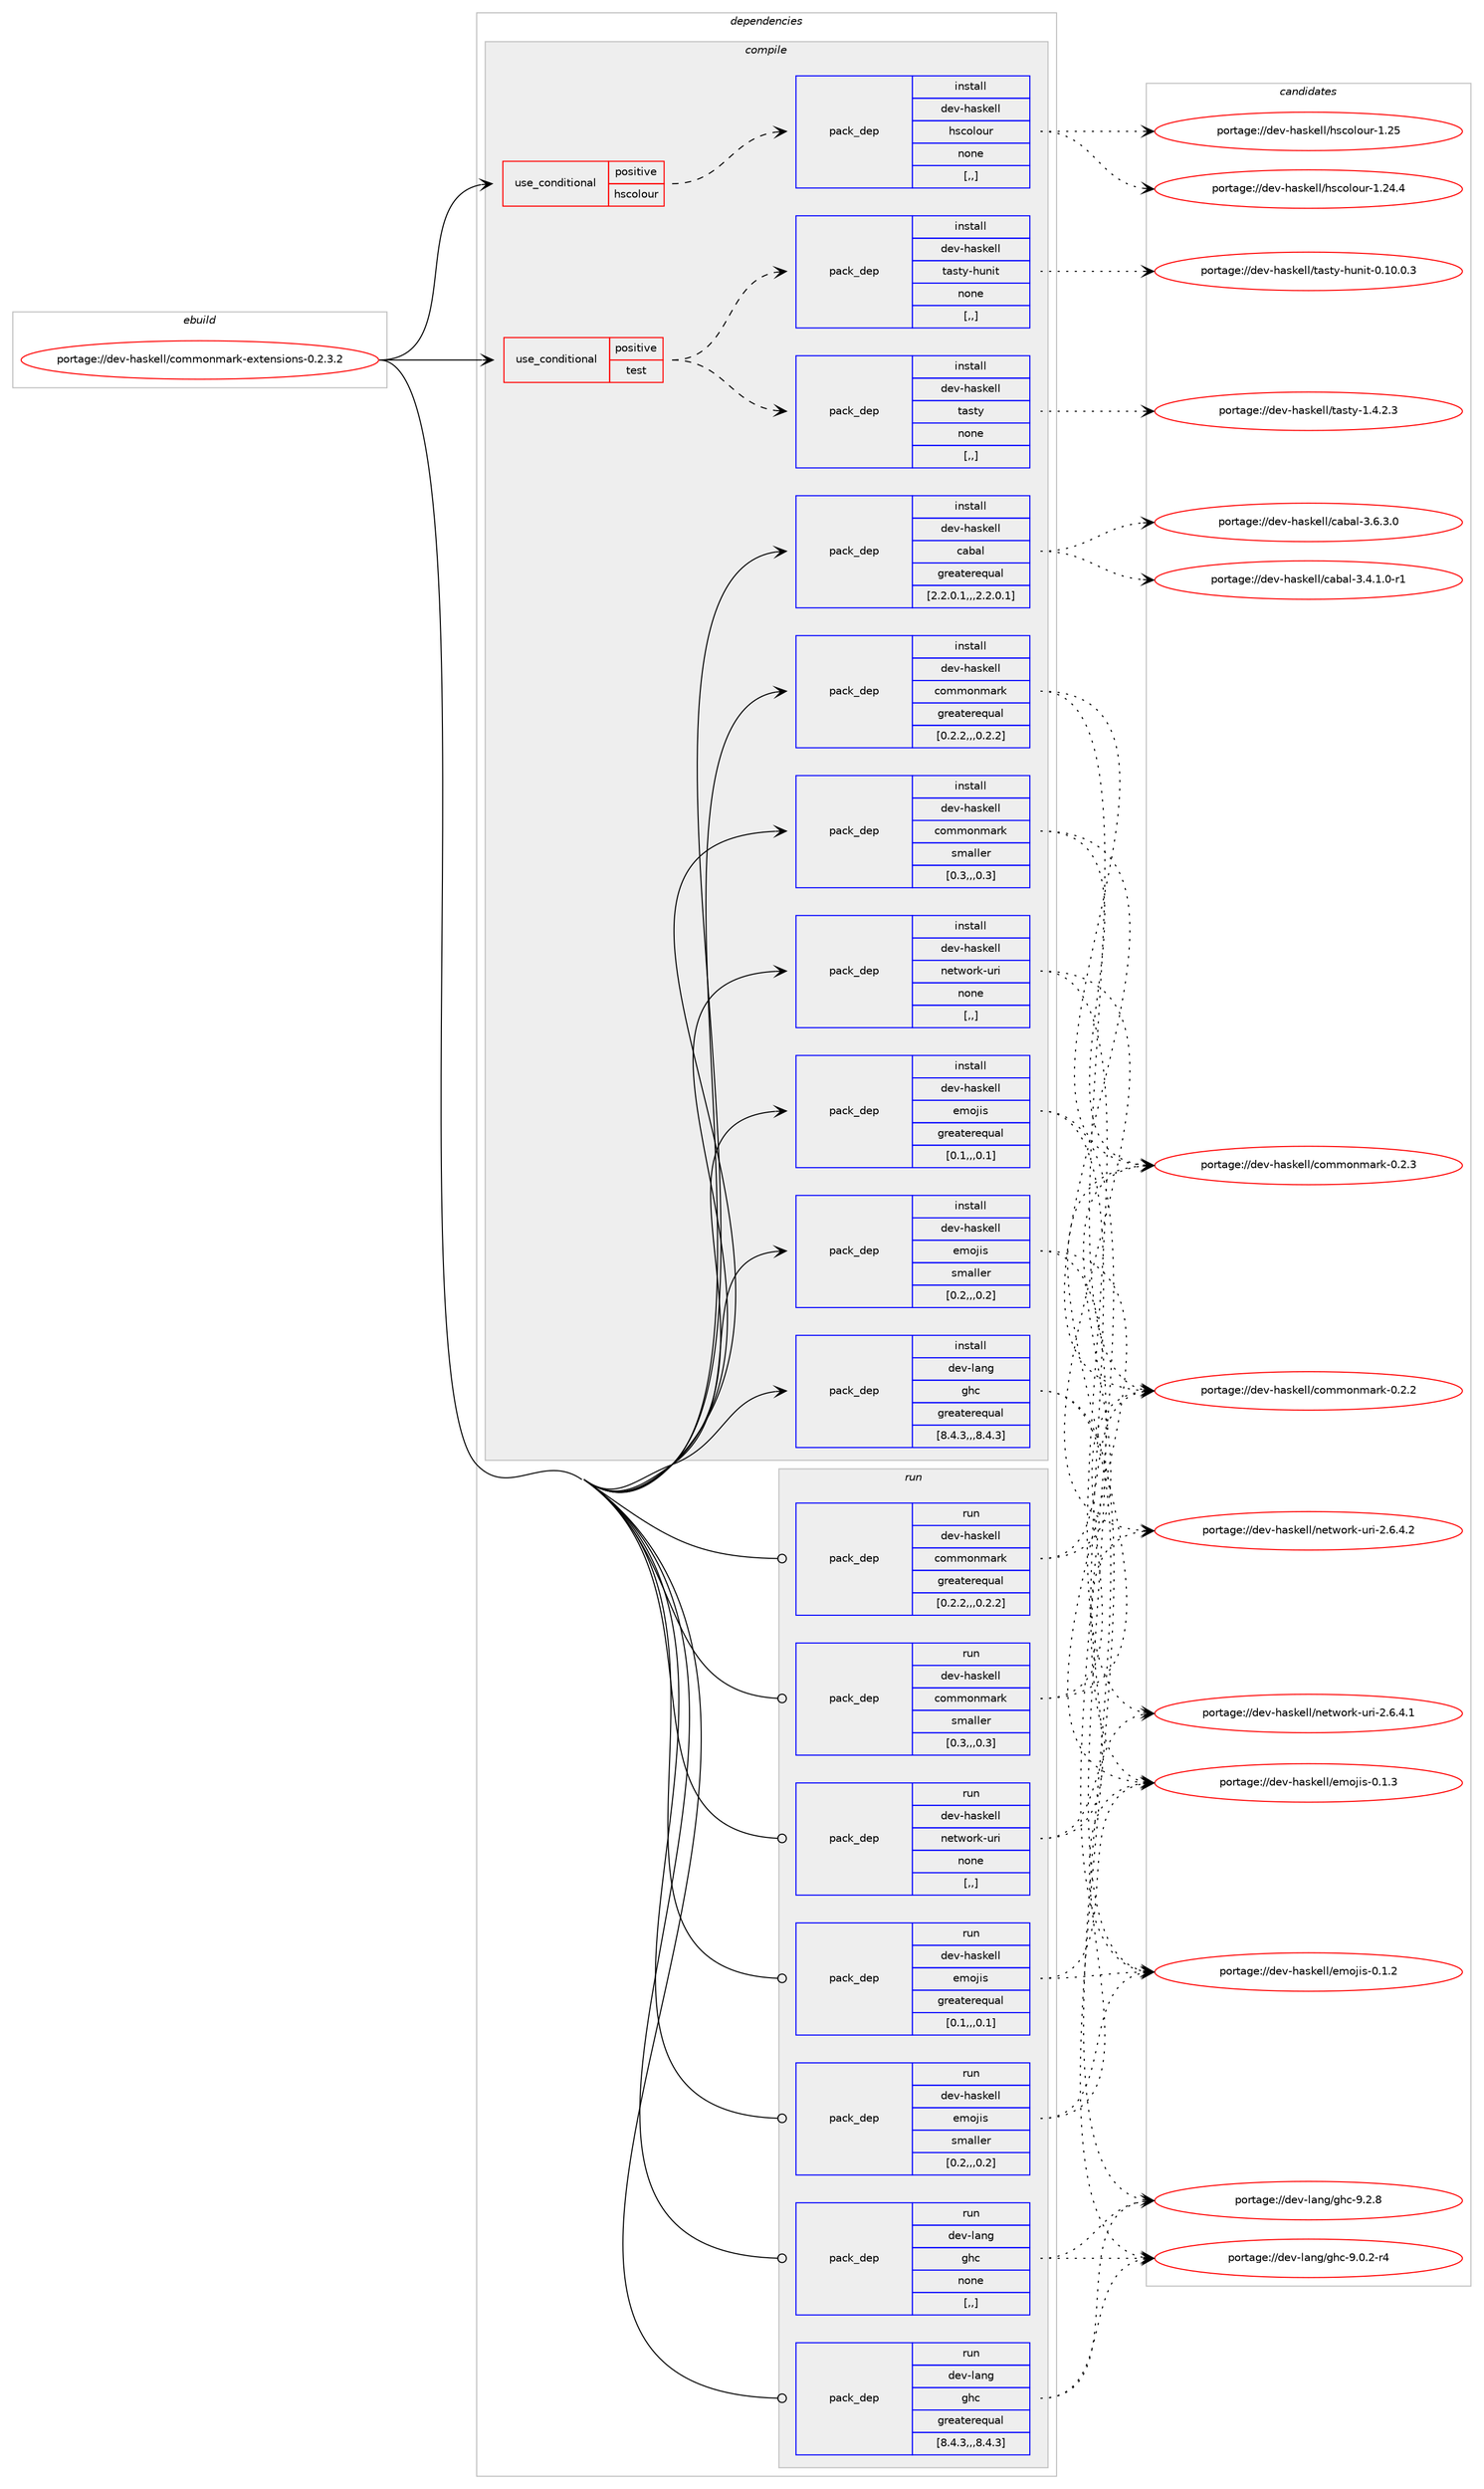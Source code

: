 digraph prolog {

# *************
# Graph options
# *************

newrank=true;
concentrate=true;
compound=true;
graph [rankdir=LR,fontname=Helvetica,fontsize=10,ranksep=1.5];#, ranksep=2.5, nodesep=0.2];
edge  [arrowhead=vee];
node  [fontname=Helvetica,fontsize=10];

# **********
# The ebuild
# **********

subgraph cluster_leftcol {
color=gray;
label=<<i>ebuild</i>>;
id [label="portage://dev-haskell/commonmark-extensions-0.2.3.2", color=red, width=4, href="../dev-haskell/commonmark-extensions-0.2.3.2.svg"];
}

# ****************
# The dependencies
# ****************

subgraph cluster_midcol {
color=gray;
label=<<i>dependencies</i>>;
subgraph cluster_compile {
fillcolor="#eeeeee";
style=filled;
label=<<i>compile</i>>;
subgraph cond150376 {
dependency572339 [label=<<TABLE BORDER="0" CELLBORDER="1" CELLSPACING="0" CELLPADDING="4"><TR><TD ROWSPAN="3" CELLPADDING="10">use_conditional</TD></TR><TR><TD>positive</TD></TR><TR><TD>hscolour</TD></TR></TABLE>>, shape=none, color=red];
subgraph pack417395 {
dependency572340 [label=<<TABLE BORDER="0" CELLBORDER="1" CELLSPACING="0" CELLPADDING="4" WIDTH="220"><TR><TD ROWSPAN="6" CELLPADDING="30">pack_dep</TD></TR><TR><TD WIDTH="110">install</TD></TR><TR><TD>dev-haskell</TD></TR><TR><TD>hscolour</TD></TR><TR><TD>none</TD></TR><TR><TD>[,,]</TD></TR></TABLE>>, shape=none, color=blue];
}
dependency572339:e -> dependency572340:w [weight=20,style="dashed",arrowhead="vee"];
}
id:e -> dependency572339:w [weight=20,style="solid",arrowhead="vee"];
subgraph cond150377 {
dependency572341 [label=<<TABLE BORDER="0" CELLBORDER="1" CELLSPACING="0" CELLPADDING="4"><TR><TD ROWSPAN="3" CELLPADDING="10">use_conditional</TD></TR><TR><TD>positive</TD></TR><TR><TD>test</TD></TR></TABLE>>, shape=none, color=red];
subgraph pack417396 {
dependency572342 [label=<<TABLE BORDER="0" CELLBORDER="1" CELLSPACING="0" CELLPADDING="4" WIDTH="220"><TR><TD ROWSPAN="6" CELLPADDING="30">pack_dep</TD></TR><TR><TD WIDTH="110">install</TD></TR><TR><TD>dev-haskell</TD></TR><TR><TD>tasty</TD></TR><TR><TD>none</TD></TR><TR><TD>[,,]</TD></TR></TABLE>>, shape=none, color=blue];
}
dependency572341:e -> dependency572342:w [weight=20,style="dashed",arrowhead="vee"];
subgraph pack417397 {
dependency572343 [label=<<TABLE BORDER="0" CELLBORDER="1" CELLSPACING="0" CELLPADDING="4" WIDTH="220"><TR><TD ROWSPAN="6" CELLPADDING="30">pack_dep</TD></TR><TR><TD WIDTH="110">install</TD></TR><TR><TD>dev-haskell</TD></TR><TR><TD>tasty-hunit</TD></TR><TR><TD>none</TD></TR><TR><TD>[,,]</TD></TR></TABLE>>, shape=none, color=blue];
}
dependency572341:e -> dependency572343:w [weight=20,style="dashed",arrowhead="vee"];
}
id:e -> dependency572341:w [weight=20,style="solid",arrowhead="vee"];
subgraph pack417398 {
dependency572344 [label=<<TABLE BORDER="0" CELLBORDER="1" CELLSPACING="0" CELLPADDING="4" WIDTH="220"><TR><TD ROWSPAN="6" CELLPADDING="30">pack_dep</TD></TR><TR><TD WIDTH="110">install</TD></TR><TR><TD>dev-haskell</TD></TR><TR><TD>cabal</TD></TR><TR><TD>greaterequal</TD></TR><TR><TD>[2.2.0.1,,,2.2.0.1]</TD></TR></TABLE>>, shape=none, color=blue];
}
id:e -> dependency572344:w [weight=20,style="solid",arrowhead="vee"];
subgraph pack417399 {
dependency572345 [label=<<TABLE BORDER="0" CELLBORDER="1" CELLSPACING="0" CELLPADDING="4" WIDTH="220"><TR><TD ROWSPAN="6" CELLPADDING="30">pack_dep</TD></TR><TR><TD WIDTH="110">install</TD></TR><TR><TD>dev-haskell</TD></TR><TR><TD>commonmark</TD></TR><TR><TD>greaterequal</TD></TR><TR><TD>[0.2.2,,,0.2.2]</TD></TR></TABLE>>, shape=none, color=blue];
}
id:e -> dependency572345:w [weight=20,style="solid",arrowhead="vee"];
subgraph pack417400 {
dependency572346 [label=<<TABLE BORDER="0" CELLBORDER="1" CELLSPACING="0" CELLPADDING="4" WIDTH="220"><TR><TD ROWSPAN="6" CELLPADDING="30">pack_dep</TD></TR><TR><TD WIDTH="110">install</TD></TR><TR><TD>dev-haskell</TD></TR><TR><TD>commonmark</TD></TR><TR><TD>smaller</TD></TR><TR><TD>[0.3,,,0.3]</TD></TR></TABLE>>, shape=none, color=blue];
}
id:e -> dependency572346:w [weight=20,style="solid",arrowhead="vee"];
subgraph pack417401 {
dependency572347 [label=<<TABLE BORDER="0" CELLBORDER="1" CELLSPACING="0" CELLPADDING="4" WIDTH="220"><TR><TD ROWSPAN="6" CELLPADDING="30">pack_dep</TD></TR><TR><TD WIDTH="110">install</TD></TR><TR><TD>dev-haskell</TD></TR><TR><TD>emojis</TD></TR><TR><TD>greaterequal</TD></TR><TR><TD>[0.1,,,0.1]</TD></TR></TABLE>>, shape=none, color=blue];
}
id:e -> dependency572347:w [weight=20,style="solid",arrowhead="vee"];
subgraph pack417402 {
dependency572348 [label=<<TABLE BORDER="0" CELLBORDER="1" CELLSPACING="0" CELLPADDING="4" WIDTH="220"><TR><TD ROWSPAN="6" CELLPADDING="30">pack_dep</TD></TR><TR><TD WIDTH="110">install</TD></TR><TR><TD>dev-haskell</TD></TR><TR><TD>emojis</TD></TR><TR><TD>smaller</TD></TR><TR><TD>[0.2,,,0.2]</TD></TR></TABLE>>, shape=none, color=blue];
}
id:e -> dependency572348:w [weight=20,style="solid",arrowhead="vee"];
subgraph pack417403 {
dependency572349 [label=<<TABLE BORDER="0" CELLBORDER="1" CELLSPACING="0" CELLPADDING="4" WIDTH="220"><TR><TD ROWSPAN="6" CELLPADDING="30">pack_dep</TD></TR><TR><TD WIDTH="110">install</TD></TR><TR><TD>dev-haskell</TD></TR><TR><TD>network-uri</TD></TR><TR><TD>none</TD></TR><TR><TD>[,,]</TD></TR></TABLE>>, shape=none, color=blue];
}
id:e -> dependency572349:w [weight=20,style="solid",arrowhead="vee"];
subgraph pack417404 {
dependency572350 [label=<<TABLE BORDER="0" CELLBORDER="1" CELLSPACING="0" CELLPADDING="4" WIDTH="220"><TR><TD ROWSPAN="6" CELLPADDING="30">pack_dep</TD></TR><TR><TD WIDTH="110">install</TD></TR><TR><TD>dev-lang</TD></TR><TR><TD>ghc</TD></TR><TR><TD>greaterequal</TD></TR><TR><TD>[8.4.3,,,8.4.3]</TD></TR></TABLE>>, shape=none, color=blue];
}
id:e -> dependency572350:w [weight=20,style="solid",arrowhead="vee"];
}
subgraph cluster_compileandrun {
fillcolor="#eeeeee";
style=filled;
label=<<i>compile and run</i>>;
}
subgraph cluster_run {
fillcolor="#eeeeee";
style=filled;
label=<<i>run</i>>;
subgraph pack417405 {
dependency572351 [label=<<TABLE BORDER="0" CELLBORDER="1" CELLSPACING="0" CELLPADDING="4" WIDTH="220"><TR><TD ROWSPAN="6" CELLPADDING="30">pack_dep</TD></TR><TR><TD WIDTH="110">run</TD></TR><TR><TD>dev-haskell</TD></TR><TR><TD>commonmark</TD></TR><TR><TD>greaterequal</TD></TR><TR><TD>[0.2.2,,,0.2.2]</TD></TR></TABLE>>, shape=none, color=blue];
}
id:e -> dependency572351:w [weight=20,style="solid",arrowhead="odot"];
subgraph pack417406 {
dependency572352 [label=<<TABLE BORDER="0" CELLBORDER="1" CELLSPACING="0" CELLPADDING="4" WIDTH="220"><TR><TD ROWSPAN="6" CELLPADDING="30">pack_dep</TD></TR><TR><TD WIDTH="110">run</TD></TR><TR><TD>dev-haskell</TD></TR><TR><TD>commonmark</TD></TR><TR><TD>smaller</TD></TR><TR><TD>[0.3,,,0.3]</TD></TR></TABLE>>, shape=none, color=blue];
}
id:e -> dependency572352:w [weight=20,style="solid",arrowhead="odot"];
subgraph pack417407 {
dependency572353 [label=<<TABLE BORDER="0" CELLBORDER="1" CELLSPACING="0" CELLPADDING="4" WIDTH="220"><TR><TD ROWSPAN="6" CELLPADDING="30">pack_dep</TD></TR><TR><TD WIDTH="110">run</TD></TR><TR><TD>dev-haskell</TD></TR><TR><TD>emojis</TD></TR><TR><TD>greaterequal</TD></TR><TR><TD>[0.1,,,0.1]</TD></TR></TABLE>>, shape=none, color=blue];
}
id:e -> dependency572353:w [weight=20,style="solid",arrowhead="odot"];
subgraph pack417408 {
dependency572354 [label=<<TABLE BORDER="0" CELLBORDER="1" CELLSPACING="0" CELLPADDING="4" WIDTH="220"><TR><TD ROWSPAN="6" CELLPADDING="30">pack_dep</TD></TR><TR><TD WIDTH="110">run</TD></TR><TR><TD>dev-haskell</TD></TR><TR><TD>emojis</TD></TR><TR><TD>smaller</TD></TR><TR><TD>[0.2,,,0.2]</TD></TR></TABLE>>, shape=none, color=blue];
}
id:e -> dependency572354:w [weight=20,style="solid",arrowhead="odot"];
subgraph pack417409 {
dependency572355 [label=<<TABLE BORDER="0" CELLBORDER="1" CELLSPACING="0" CELLPADDING="4" WIDTH="220"><TR><TD ROWSPAN="6" CELLPADDING="30">pack_dep</TD></TR><TR><TD WIDTH="110">run</TD></TR><TR><TD>dev-haskell</TD></TR><TR><TD>network-uri</TD></TR><TR><TD>none</TD></TR><TR><TD>[,,]</TD></TR></TABLE>>, shape=none, color=blue];
}
id:e -> dependency572355:w [weight=20,style="solid",arrowhead="odot"];
subgraph pack417410 {
dependency572356 [label=<<TABLE BORDER="0" CELLBORDER="1" CELLSPACING="0" CELLPADDING="4" WIDTH="220"><TR><TD ROWSPAN="6" CELLPADDING="30">pack_dep</TD></TR><TR><TD WIDTH="110">run</TD></TR><TR><TD>dev-lang</TD></TR><TR><TD>ghc</TD></TR><TR><TD>greaterequal</TD></TR><TR><TD>[8.4.3,,,8.4.3]</TD></TR></TABLE>>, shape=none, color=blue];
}
id:e -> dependency572356:w [weight=20,style="solid",arrowhead="odot"];
subgraph pack417411 {
dependency572357 [label=<<TABLE BORDER="0" CELLBORDER="1" CELLSPACING="0" CELLPADDING="4" WIDTH="220"><TR><TD ROWSPAN="6" CELLPADDING="30">pack_dep</TD></TR><TR><TD WIDTH="110">run</TD></TR><TR><TD>dev-lang</TD></TR><TR><TD>ghc</TD></TR><TR><TD>none</TD></TR><TR><TD>[,,]</TD></TR></TABLE>>, shape=none, color=blue];
}
id:e -> dependency572357:w [weight=20,style="solid",arrowhead="odot"];
}
}

# **************
# The candidates
# **************

subgraph cluster_choices {
rank=same;
color=gray;
label=<<i>candidates</i>>;

subgraph choice417395 {
color=black;
nodesep=1;
choice100101118451049711510710110810847104115991111081111171144549465053 [label="portage://dev-haskell/hscolour-1.25", color=red, width=4,href="../dev-haskell/hscolour-1.25.svg"];
choice1001011184510497115107101108108471041159911110811111711445494650524652 [label="portage://dev-haskell/hscolour-1.24.4", color=red, width=4,href="../dev-haskell/hscolour-1.24.4.svg"];
dependency572340:e -> choice100101118451049711510710110810847104115991111081111171144549465053:w [style=dotted,weight="100"];
dependency572340:e -> choice1001011184510497115107101108108471041159911110811111711445494650524652:w [style=dotted,weight="100"];
}
subgraph choice417396 {
color=black;
nodesep=1;
choice100101118451049711510710110810847116971151161214549465246504651 [label="portage://dev-haskell/tasty-1.4.2.3", color=red, width=4,href="../dev-haskell/tasty-1.4.2.3.svg"];
dependency572342:e -> choice100101118451049711510710110810847116971151161214549465246504651:w [style=dotted,weight="100"];
}
subgraph choice417397 {
color=black;
nodesep=1;
choice1001011184510497115107101108108471169711511612145104117110105116454846494846484651 [label="portage://dev-haskell/tasty-hunit-0.10.0.3", color=red, width=4,href="../dev-haskell/tasty-hunit-0.10.0.3.svg"];
dependency572343:e -> choice1001011184510497115107101108108471169711511612145104117110105116454846494846484651:w [style=dotted,weight="100"];
}
subgraph choice417398 {
color=black;
nodesep=1;
choice100101118451049711510710110810847999798971084551465446514648 [label="portage://dev-haskell/cabal-3.6.3.0", color=red, width=4,href="../dev-haskell/cabal-3.6.3.0.svg"];
choice1001011184510497115107101108108479997989710845514652464946484511449 [label="portage://dev-haskell/cabal-3.4.1.0-r1", color=red, width=4,href="../dev-haskell/cabal-3.4.1.0-r1.svg"];
dependency572344:e -> choice100101118451049711510710110810847999798971084551465446514648:w [style=dotted,weight="100"];
dependency572344:e -> choice1001011184510497115107101108108479997989710845514652464946484511449:w [style=dotted,weight="100"];
}
subgraph choice417399 {
color=black;
nodesep=1;
choice1001011184510497115107101108108479911110910911111010997114107454846504651 [label="portage://dev-haskell/commonmark-0.2.3", color=red, width=4,href="../dev-haskell/commonmark-0.2.3.svg"];
choice1001011184510497115107101108108479911110910911111010997114107454846504650 [label="portage://dev-haskell/commonmark-0.2.2", color=red, width=4,href="../dev-haskell/commonmark-0.2.2.svg"];
dependency572345:e -> choice1001011184510497115107101108108479911110910911111010997114107454846504651:w [style=dotted,weight="100"];
dependency572345:e -> choice1001011184510497115107101108108479911110910911111010997114107454846504650:w [style=dotted,weight="100"];
}
subgraph choice417400 {
color=black;
nodesep=1;
choice1001011184510497115107101108108479911110910911111010997114107454846504651 [label="portage://dev-haskell/commonmark-0.2.3", color=red, width=4,href="../dev-haskell/commonmark-0.2.3.svg"];
choice1001011184510497115107101108108479911110910911111010997114107454846504650 [label="portage://dev-haskell/commonmark-0.2.2", color=red, width=4,href="../dev-haskell/commonmark-0.2.2.svg"];
dependency572346:e -> choice1001011184510497115107101108108479911110910911111010997114107454846504651:w [style=dotted,weight="100"];
dependency572346:e -> choice1001011184510497115107101108108479911110910911111010997114107454846504650:w [style=dotted,weight="100"];
}
subgraph choice417401 {
color=black;
nodesep=1;
choice100101118451049711510710110810847101109111106105115454846494651 [label="portage://dev-haskell/emojis-0.1.3", color=red, width=4,href="../dev-haskell/emojis-0.1.3.svg"];
choice100101118451049711510710110810847101109111106105115454846494650 [label="portage://dev-haskell/emojis-0.1.2", color=red, width=4,href="../dev-haskell/emojis-0.1.2.svg"];
dependency572347:e -> choice100101118451049711510710110810847101109111106105115454846494651:w [style=dotted,weight="100"];
dependency572347:e -> choice100101118451049711510710110810847101109111106105115454846494650:w [style=dotted,weight="100"];
}
subgraph choice417402 {
color=black;
nodesep=1;
choice100101118451049711510710110810847101109111106105115454846494651 [label="portage://dev-haskell/emojis-0.1.3", color=red, width=4,href="../dev-haskell/emojis-0.1.3.svg"];
choice100101118451049711510710110810847101109111106105115454846494650 [label="portage://dev-haskell/emojis-0.1.2", color=red, width=4,href="../dev-haskell/emojis-0.1.2.svg"];
dependency572348:e -> choice100101118451049711510710110810847101109111106105115454846494651:w [style=dotted,weight="100"];
dependency572348:e -> choice100101118451049711510710110810847101109111106105115454846494650:w [style=dotted,weight="100"];
}
subgraph choice417403 {
color=black;
nodesep=1;
choice100101118451049711510710110810847110101116119111114107451171141054550465446524650 [label="portage://dev-haskell/network-uri-2.6.4.2", color=red, width=4,href="../dev-haskell/network-uri-2.6.4.2.svg"];
choice100101118451049711510710110810847110101116119111114107451171141054550465446524649 [label="portage://dev-haskell/network-uri-2.6.4.1", color=red, width=4,href="../dev-haskell/network-uri-2.6.4.1.svg"];
dependency572349:e -> choice100101118451049711510710110810847110101116119111114107451171141054550465446524650:w [style=dotted,weight="100"];
dependency572349:e -> choice100101118451049711510710110810847110101116119111114107451171141054550465446524649:w [style=dotted,weight="100"];
}
subgraph choice417404 {
color=black;
nodesep=1;
choice10010111845108971101034710310499455746504656 [label="portage://dev-lang/ghc-9.2.8", color=red, width=4,href="../dev-lang/ghc-9.2.8.svg"];
choice100101118451089711010347103104994557464846504511452 [label="portage://dev-lang/ghc-9.0.2-r4", color=red, width=4,href="../dev-lang/ghc-9.0.2-r4.svg"];
dependency572350:e -> choice10010111845108971101034710310499455746504656:w [style=dotted,weight="100"];
dependency572350:e -> choice100101118451089711010347103104994557464846504511452:w [style=dotted,weight="100"];
}
subgraph choice417405 {
color=black;
nodesep=1;
choice1001011184510497115107101108108479911110910911111010997114107454846504651 [label="portage://dev-haskell/commonmark-0.2.3", color=red, width=4,href="../dev-haskell/commonmark-0.2.3.svg"];
choice1001011184510497115107101108108479911110910911111010997114107454846504650 [label="portage://dev-haskell/commonmark-0.2.2", color=red, width=4,href="../dev-haskell/commonmark-0.2.2.svg"];
dependency572351:e -> choice1001011184510497115107101108108479911110910911111010997114107454846504651:w [style=dotted,weight="100"];
dependency572351:e -> choice1001011184510497115107101108108479911110910911111010997114107454846504650:w [style=dotted,weight="100"];
}
subgraph choice417406 {
color=black;
nodesep=1;
choice1001011184510497115107101108108479911110910911111010997114107454846504651 [label="portage://dev-haskell/commonmark-0.2.3", color=red, width=4,href="../dev-haskell/commonmark-0.2.3.svg"];
choice1001011184510497115107101108108479911110910911111010997114107454846504650 [label="portage://dev-haskell/commonmark-0.2.2", color=red, width=4,href="../dev-haskell/commonmark-0.2.2.svg"];
dependency572352:e -> choice1001011184510497115107101108108479911110910911111010997114107454846504651:w [style=dotted,weight="100"];
dependency572352:e -> choice1001011184510497115107101108108479911110910911111010997114107454846504650:w [style=dotted,weight="100"];
}
subgraph choice417407 {
color=black;
nodesep=1;
choice100101118451049711510710110810847101109111106105115454846494651 [label="portage://dev-haskell/emojis-0.1.3", color=red, width=4,href="../dev-haskell/emojis-0.1.3.svg"];
choice100101118451049711510710110810847101109111106105115454846494650 [label="portage://dev-haskell/emojis-0.1.2", color=red, width=4,href="../dev-haskell/emojis-0.1.2.svg"];
dependency572353:e -> choice100101118451049711510710110810847101109111106105115454846494651:w [style=dotted,weight="100"];
dependency572353:e -> choice100101118451049711510710110810847101109111106105115454846494650:w [style=dotted,weight="100"];
}
subgraph choice417408 {
color=black;
nodesep=1;
choice100101118451049711510710110810847101109111106105115454846494651 [label="portage://dev-haskell/emojis-0.1.3", color=red, width=4,href="../dev-haskell/emojis-0.1.3.svg"];
choice100101118451049711510710110810847101109111106105115454846494650 [label="portage://dev-haskell/emojis-0.1.2", color=red, width=4,href="../dev-haskell/emojis-0.1.2.svg"];
dependency572354:e -> choice100101118451049711510710110810847101109111106105115454846494651:w [style=dotted,weight="100"];
dependency572354:e -> choice100101118451049711510710110810847101109111106105115454846494650:w [style=dotted,weight="100"];
}
subgraph choice417409 {
color=black;
nodesep=1;
choice100101118451049711510710110810847110101116119111114107451171141054550465446524650 [label="portage://dev-haskell/network-uri-2.6.4.2", color=red, width=4,href="../dev-haskell/network-uri-2.6.4.2.svg"];
choice100101118451049711510710110810847110101116119111114107451171141054550465446524649 [label="portage://dev-haskell/network-uri-2.6.4.1", color=red, width=4,href="../dev-haskell/network-uri-2.6.4.1.svg"];
dependency572355:e -> choice100101118451049711510710110810847110101116119111114107451171141054550465446524650:w [style=dotted,weight="100"];
dependency572355:e -> choice100101118451049711510710110810847110101116119111114107451171141054550465446524649:w [style=dotted,weight="100"];
}
subgraph choice417410 {
color=black;
nodesep=1;
choice10010111845108971101034710310499455746504656 [label="portage://dev-lang/ghc-9.2.8", color=red, width=4,href="../dev-lang/ghc-9.2.8.svg"];
choice100101118451089711010347103104994557464846504511452 [label="portage://dev-lang/ghc-9.0.2-r4", color=red, width=4,href="../dev-lang/ghc-9.0.2-r4.svg"];
dependency572356:e -> choice10010111845108971101034710310499455746504656:w [style=dotted,weight="100"];
dependency572356:e -> choice100101118451089711010347103104994557464846504511452:w [style=dotted,weight="100"];
}
subgraph choice417411 {
color=black;
nodesep=1;
choice10010111845108971101034710310499455746504656 [label="portage://dev-lang/ghc-9.2.8", color=red, width=4,href="../dev-lang/ghc-9.2.8.svg"];
choice100101118451089711010347103104994557464846504511452 [label="portage://dev-lang/ghc-9.0.2-r4", color=red, width=4,href="../dev-lang/ghc-9.0.2-r4.svg"];
dependency572357:e -> choice10010111845108971101034710310499455746504656:w [style=dotted,weight="100"];
dependency572357:e -> choice100101118451089711010347103104994557464846504511452:w [style=dotted,weight="100"];
}
}

}
